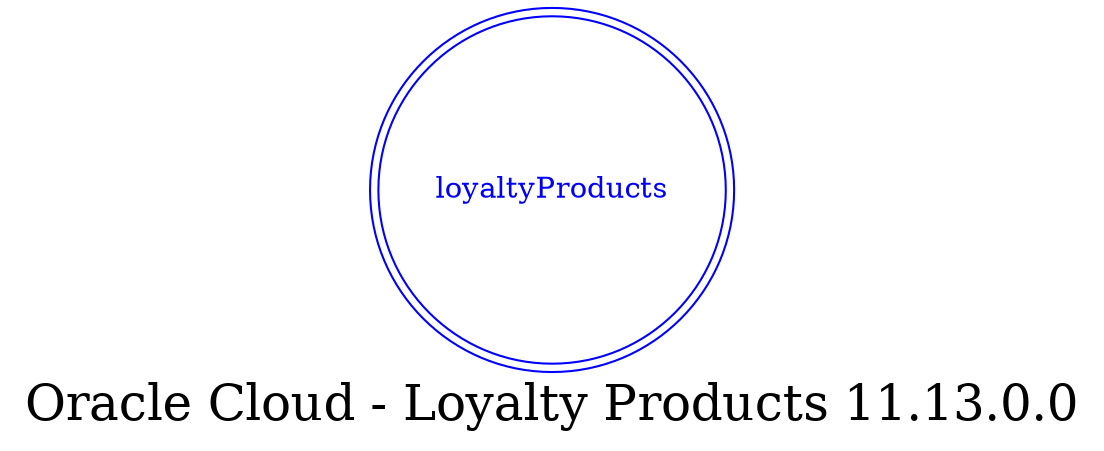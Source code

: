 digraph LexiconGraph {
graph[label="Oracle Cloud - Loyalty Products 11.13.0.0", fontsize=24]
splines=true
"loyaltyProducts" [color=blue, fontcolor=blue, shape=doublecircle]
}
